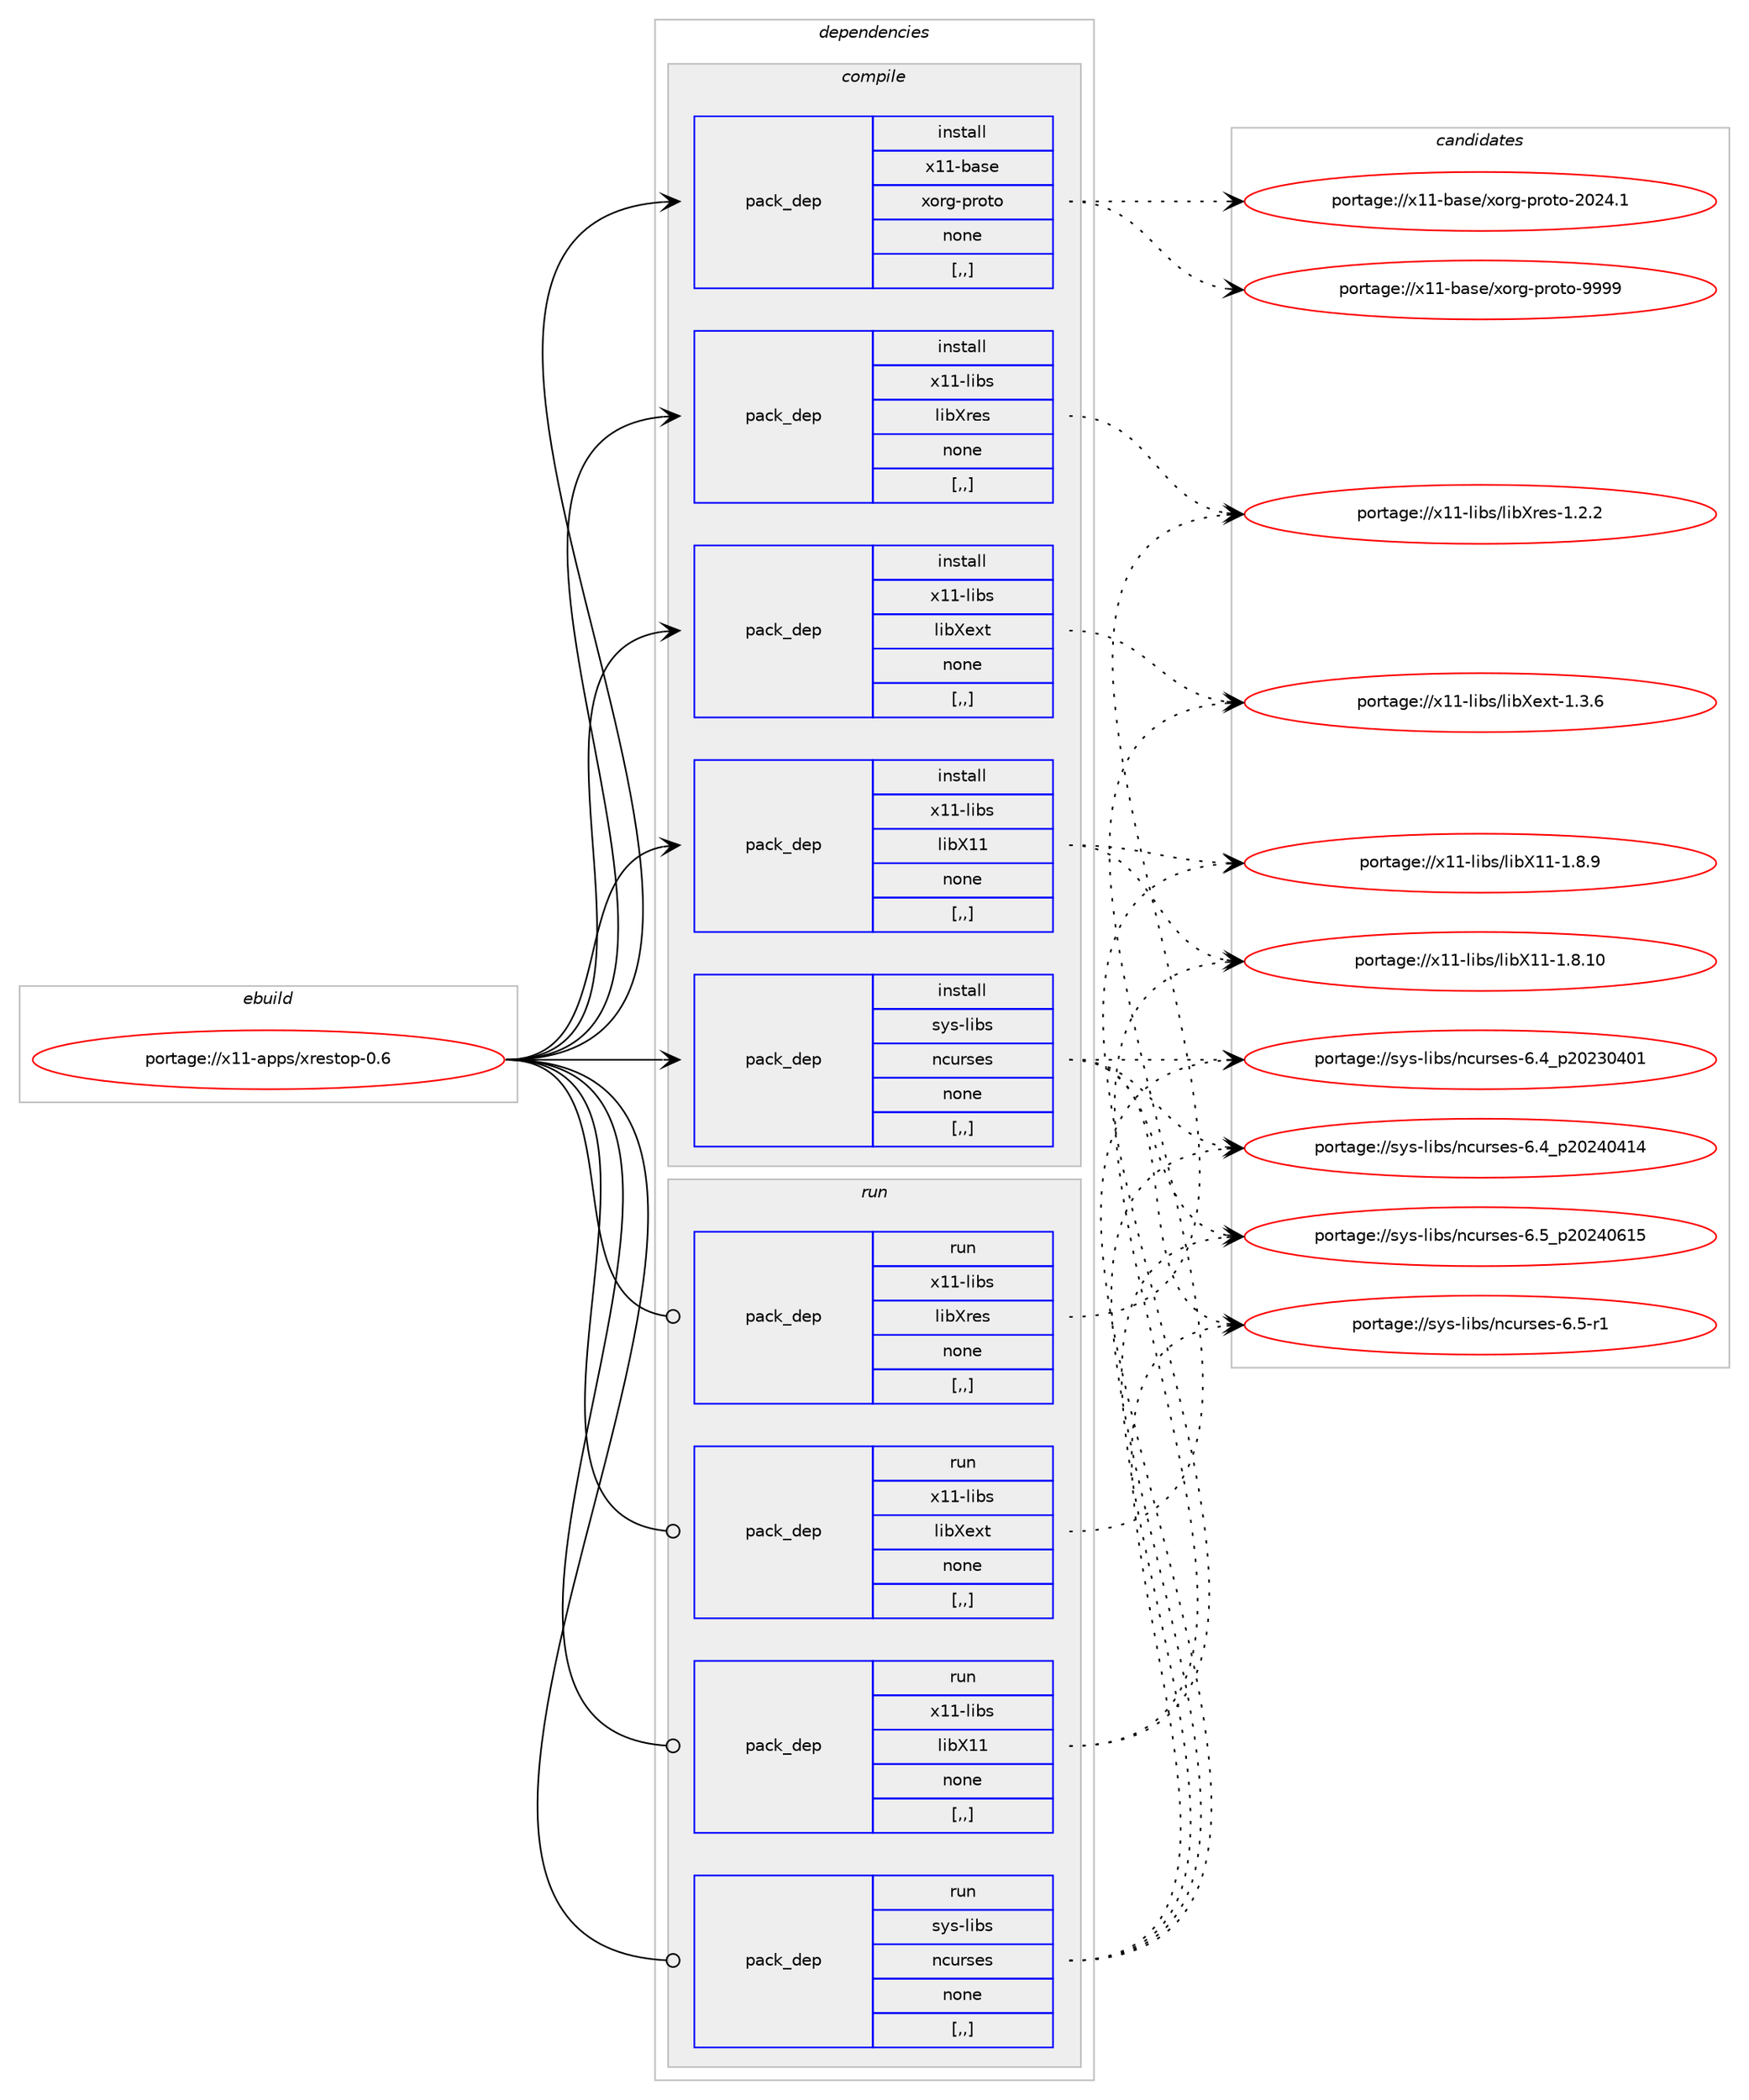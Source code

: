 digraph prolog {

# *************
# Graph options
# *************

newrank=true;
concentrate=true;
compound=true;
graph [rankdir=LR,fontname=Helvetica,fontsize=10,ranksep=1.5];#, ranksep=2.5, nodesep=0.2];
edge  [arrowhead=vee];
node  [fontname=Helvetica,fontsize=10];

# **********
# The ebuild
# **********

subgraph cluster_leftcol {
color=gray;
label=<<i>ebuild</i>>;
id [label="portage://x11-apps/xrestop-0.6", color=red, width=4, href="../x11-apps/xrestop-0.6.svg"];
}

# ****************
# The dependencies
# ****************

subgraph cluster_midcol {
color=gray;
label=<<i>dependencies</i>>;
subgraph cluster_compile {
fillcolor="#eeeeee";
style=filled;
label=<<i>compile</i>>;
subgraph pack330671 {
dependency455312 [label=<<TABLE BORDER="0" CELLBORDER="1" CELLSPACING="0" CELLPADDING="4" WIDTH="220"><TR><TD ROWSPAN="6" CELLPADDING="30">pack_dep</TD></TR><TR><TD WIDTH="110">install</TD></TR><TR><TD>sys-libs</TD></TR><TR><TD>ncurses</TD></TR><TR><TD>none</TD></TR><TR><TD>[,,]</TD></TR></TABLE>>, shape=none, color=blue];
}
id:e -> dependency455312:w [weight=20,style="solid",arrowhead="vee"];
subgraph pack330672 {
dependency455313 [label=<<TABLE BORDER="0" CELLBORDER="1" CELLSPACING="0" CELLPADDING="4" WIDTH="220"><TR><TD ROWSPAN="6" CELLPADDING="30">pack_dep</TD></TR><TR><TD WIDTH="110">install</TD></TR><TR><TD>x11-base</TD></TR><TR><TD>xorg-proto</TD></TR><TR><TD>none</TD></TR><TR><TD>[,,]</TD></TR></TABLE>>, shape=none, color=blue];
}
id:e -> dependency455313:w [weight=20,style="solid",arrowhead="vee"];
subgraph pack330673 {
dependency455314 [label=<<TABLE BORDER="0" CELLBORDER="1" CELLSPACING="0" CELLPADDING="4" WIDTH="220"><TR><TD ROWSPAN="6" CELLPADDING="30">pack_dep</TD></TR><TR><TD WIDTH="110">install</TD></TR><TR><TD>x11-libs</TD></TR><TR><TD>libX11</TD></TR><TR><TD>none</TD></TR><TR><TD>[,,]</TD></TR></TABLE>>, shape=none, color=blue];
}
id:e -> dependency455314:w [weight=20,style="solid",arrowhead="vee"];
subgraph pack330674 {
dependency455315 [label=<<TABLE BORDER="0" CELLBORDER="1" CELLSPACING="0" CELLPADDING="4" WIDTH="220"><TR><TD ROWSPAN="6" CELLPADDING="30">pack_dep</TD></TR><TR><TD WIDTH="110">install</TD></TR><TR><TD>x11-libs</TD></TR><TR><TD>libXext</TD></TR><TR><TD>none</TD></TR><TR><TD>[,,]</TD></TR></TABLE>>, shape=none, color=blue];
}
id:e -> dependency455315:w [weight=20,style="solid",arrowhead="vee"];
subgraph pack330675 {
dependency455316 [label=<<TABLE BORDER="0" CELLBORDER="1" CELLSPACING="0" CELLPADDING="4" WIDTH="220"><TR><TD ROWSPAN="6" CELLPADDING="30">pack_dep</TD></TR><TR><TD WIDTH="110">install</TD></TR><TR><TD>x11-libs</TD></TR><TR><TD>libXres</TD></TR><TR><TD>none</TD></TR><TR><TD>[,,]</TD></TR></TABLE>>, shape=none, color=blue];
}
id:e -> dependency455316:w [weight=20,style="solid",arrowhead="vee"];
}
subgraph cluster_compileandrun {
fillcolor="#eeeeee";
style=filled;
label=<<i>compile and run</i>>;
}
subgraph cluster_run {
fillcolor="#eeeeee";
style=filled;
label=<<i>run</i>>;
subgraph pack330676 {
dependency455317 [label=<<TABLE BORDER="0" CELLBORDER="1" CELLSPACING="0" CELLPADDING="4" WIDTH="220"><TR><TD ROWSPAN="6" CELLPADDING="30">pack_dep</TD></TR><TR><TD WIDTH="110">run</TD></TR><TR><TD>sys-libs</TD></TR><TR><TD>ncurses</TD></TR><TR><TD>none</TD></TR><TR><TD>[,,]</TD></TR></TABLE>>, shape=none, color=blue];
}
id:e -> dependency455317:w [weight=20,style="solid",arrowhead="odot"];
subgraph pack330677 {
dependency455318 [label=<<TABLE BORDER="0" CELLBORDER="1" CELLSPACING="0" CELLPADDING="4" WIDTH="220"><TR><TD ROWSPAN="6" CELLPADDING="30">pack_dep</TD></TR><TR><TD WIDTH="110">run</TD></TR><TR><TD>x11-libs</TD></TR><TR><TD>libX11</TD></TR><TR><TD>none</TD></TR><TR><TD>[,,]</TD></TR></TABLE>>, shape=none, color=blue];
}
id:e -> dependency455318:w [weight=20,style="solid",arrowhead="odot"];
subgraph pack330678 {
dependency455319 [label=<<TABLE BORDER="0" CELLBORDER="1" CELLSPACING="0" CELLPADDING="4" WIDTH="220"><TR><TD ROWSPAN="6" CELLPADDING="30">pack_dep</TD></TR><TR><TD WIDTH="110">run</TD></TR><TR><TD>x11-libs</TD></TR><TR><TD>libXext</TD></TR><TR><TD>none</TD></TR><TR><TD>[,,]</TD></TR></TABLE>>, shape=none, color=blue];
}
id:e -> dependency455319:w [weight=20,style="solid",arrowhead="odot"];
subgraph pack330679 {
dependency455320 [label=<<TABLE BORDER="0" CELLBORDER="1" CELLSPACING="0" CELLPADDING="4" WIDTH="220"><TR><TD ROWSPAN="6" CELLPADDING="30">pack_dep</TD></TR><TR><TD WIDTH="110">run</TD></TR><TR><TD>x11-libs</TD></TR><TR><TD>libXres</TD></TR><TR><TD>none</TD></TR><TR><TD>[,,]</TD></TR></TABLE>>, shape=none, color=blue];
}
id:e -> dependency455320:w [weight=20,style="solid",arrowhead="odot"];
}
}

# **************
# The candidates
# **************

subgraph cluster_choices {
rank=same;
color=gray;
label=<<i>candidates</i>>;

subgraph choice330671 {
color=black;
nodesep=1;
choice1151211154510810598115471109911711411510111545544653951125048505248544953 [label="portage://sys-libs/ncurses-6.5_p20240615", color=red, width=4,href="../sys-libs/ncurses-6.5_p20240615.svg"];
choice11512111545108105981154711099117114115101115455446534511449 [label="portage://sys-libs/ncurses-6.5-r1", color=red, width=4,href="../sys-libs/ncurses-6.5-r1.svg"];
choice1151211154510810598115471109911711411510111545544652951125048505248524952 [label="portage://sys-libs/ncurses-6.4_p20240414", color=red, width=4,href="../sys-libs/ncurses-6.4_p20240414.svg"];
choice1151211154510810598115471109911711411510111545544652951125048505148524849 [label="portage://sys-libs/ncurses-6.4_p20230401", color=red, width=4,href="../sys-libs/ncurses-6.4_p20230401.svg"];
dependency455312:e -> choice1151211154510810598115471109911711411510111545544653951125048505248544953:w [style=dotted,weight="100"];
dependency455312:e -> choice11512111545108105981154711099117114115101115455446534511449:w [style=dotted,weight="100"];
dependency455312:e -> choice1151211154510810598115471109911711411510111545544652951125048505248524952:w [style=dotted,weight="100"];
dependency455312:e -> choice1151211154510810598115471109911711411510111545544652951125048505148524849:w [style=dotted,weight="100"];
}
subgraph choice330672 {
color=black;
nodesep=1;
choice120494945989711510147120111114103451121141111161114557575757 [label="portage://x11-base/xorg-proto-9999", color=red, width=4,href="../x11-base/xorg-proto-9999.svg"];
choice1204949459897115101471201111141034511211411111611145504850524649 [label="portage://x11-base/xorg-proto-2024.1", color=red, width=4,href="../x11-base/xorg-proto-2024.1.svg"];
dependency455313:e -> choice120494945989711510147120111114103451121141111161114557575757:w [style=dotted,weight="100"];
dependency455313:e -> choice1204949459897115101471201111141034511211411111611145504850524649:w [style=dotted,weight="100"];
}
subgraph choice330673 {
color=black;
nodesep=1;
choice12049494510810598115471081059888494945494656464948 [label="portage://x11-libs/libX11-1.8.10", color=red, width=4,href="../x11-libs/libX11-1.8.10.svg"];
choice120494945108105981154710810598884949454946564657 [label="portage://x11-libs/libX11-1.8.9", color=red, width=4,href="../x11-libs/libX11-1.8.9.svg"];
dependency455314:e -> choice12049494510810598115471081059888494945494656464948:w [style=dotted,weight="100"];
dependency455314:e -> choice120494945108105981154710810598884949454946564657:w [style=dotted,weight="100"];
}
subgraph choice330674 {
color=black;
nodesep=1;
choice12049494510810598115471081059888101120116454946514654 [label="portage://x11-libs/libXext-1.3.6", color=red, width=4,href="../x11-libs/libXext-1.3.6.svg"];
dependency455315:e -> choice12049494510810598115471081059888101120116454946514654:w [style=dotted,weight="100"];
}
subgraph choice330675 {
color=black;
nodesep=1;
choice12049494510810598115471081059888114101115454946504650 [label="portage://x11-libs/libXres-1.2.2", color=red, width=4,href="../x11-libs/libXres-1.2.2.svg"];
dependency455316:e -> choice12049494510810598115471081059888114101115454946504650:w [style=dotted,weight="100"];
}
subgraph choice330676 {
color=black;
nodesep=1;
choice1151211154510810598115471109911711411510111545544653951125048505248544953 [label="portage://sys-libs/ncurses-6.5_p20240615", color=red, width=4,href="../sys-libs/ncurses-6.5_p20240615.svg"];
choice11512111545108105981154711099117114115101115455446534511449 [label="portage://sys-libs/ncurses-6.5-r1", color=red, width=4,href="../sys-libs/ncurses-6.5-r1.svg"];
choice1151211154510810598115471109911711411510111545544652951125048505248524952 [label="portage://sys-libs/ncurses-6.4_p20240414", color=red, width=4,href="../sys-libs/ncurses-6.4_p20240414.svg"];
choice1151211154510810598115471109911711411510111545544652951125048505148524849 [label="portage://sys-libs/ncurses-6.4_p20230401", color=red, width=4,href="../sys-libs/ncurses-6.4_p20230401.svg"];
dependency455317:e -> choice1151211154510810598115471109911711411510111545544653951125048505248544953:w [style=dotted,weight="100"];
dependency455317:e -> choice11512111545108105981154711099117114115101115455446534511449:w [style=dotted,weight="100"];
dependency455317:e -> choice1151211154510810598115471109911711411510111545544652951125048505248524952:w [style=dotted,weight="100"];
dependency455317:e -> choice1151211154510810598115471109911711411510111545544652951125048505148524849:w [style=dotted,weight="100"];
}
subgraph choice330677 {
color=black;
nodesep=1;
choice12049494510810598115471081059888494945494656464948 [label="portage://x11-libs/libX11-1.8.10", color=red, width=4,href="../x11-libs/libX11-1.8.10.svg"];
choice120494945108105981154710810598884949454946564657 [label="portage://x11-libs/libX11-1.8.9", color=red, width=4,href="../x11-libs/libX11-1.8.9.svg"];
dependency455318:e -> choice12049494510810598115471081059888494945494656464948:w [style=dotted,weight="100"];
dependency455318:e -> choice120494945108105981154710810598884949454946564657:w [style=dotted,weight="100"];
}
subgraph choice330678 {
color=black;
nodesep=1;
choice12049494510810598115471081059888101120116454946514654 [label="portage://x11-libs/libXext-1.3.6", color=red, width=4,href="../x11-libs/libXext-1.3.6.svg"];
dependency455319:e -> choice12049494510810598115471081059888101120116454946514654:w [style=dotted,weight="100"];
}
subgraph choice330679 {
color=black;
nodesep=1;
choice12049494510810598115471081059888114101115454946504650 [label="portage://x11-libs/libXres-1.2.2", color=red, width=4,href="../x11-libs/libXres-1.2.2.svg"];
dependency455320:e -> choice12049494510810598115471081059888114101115454946504650:w [style=dotted,weight="100"];
}
}

}
